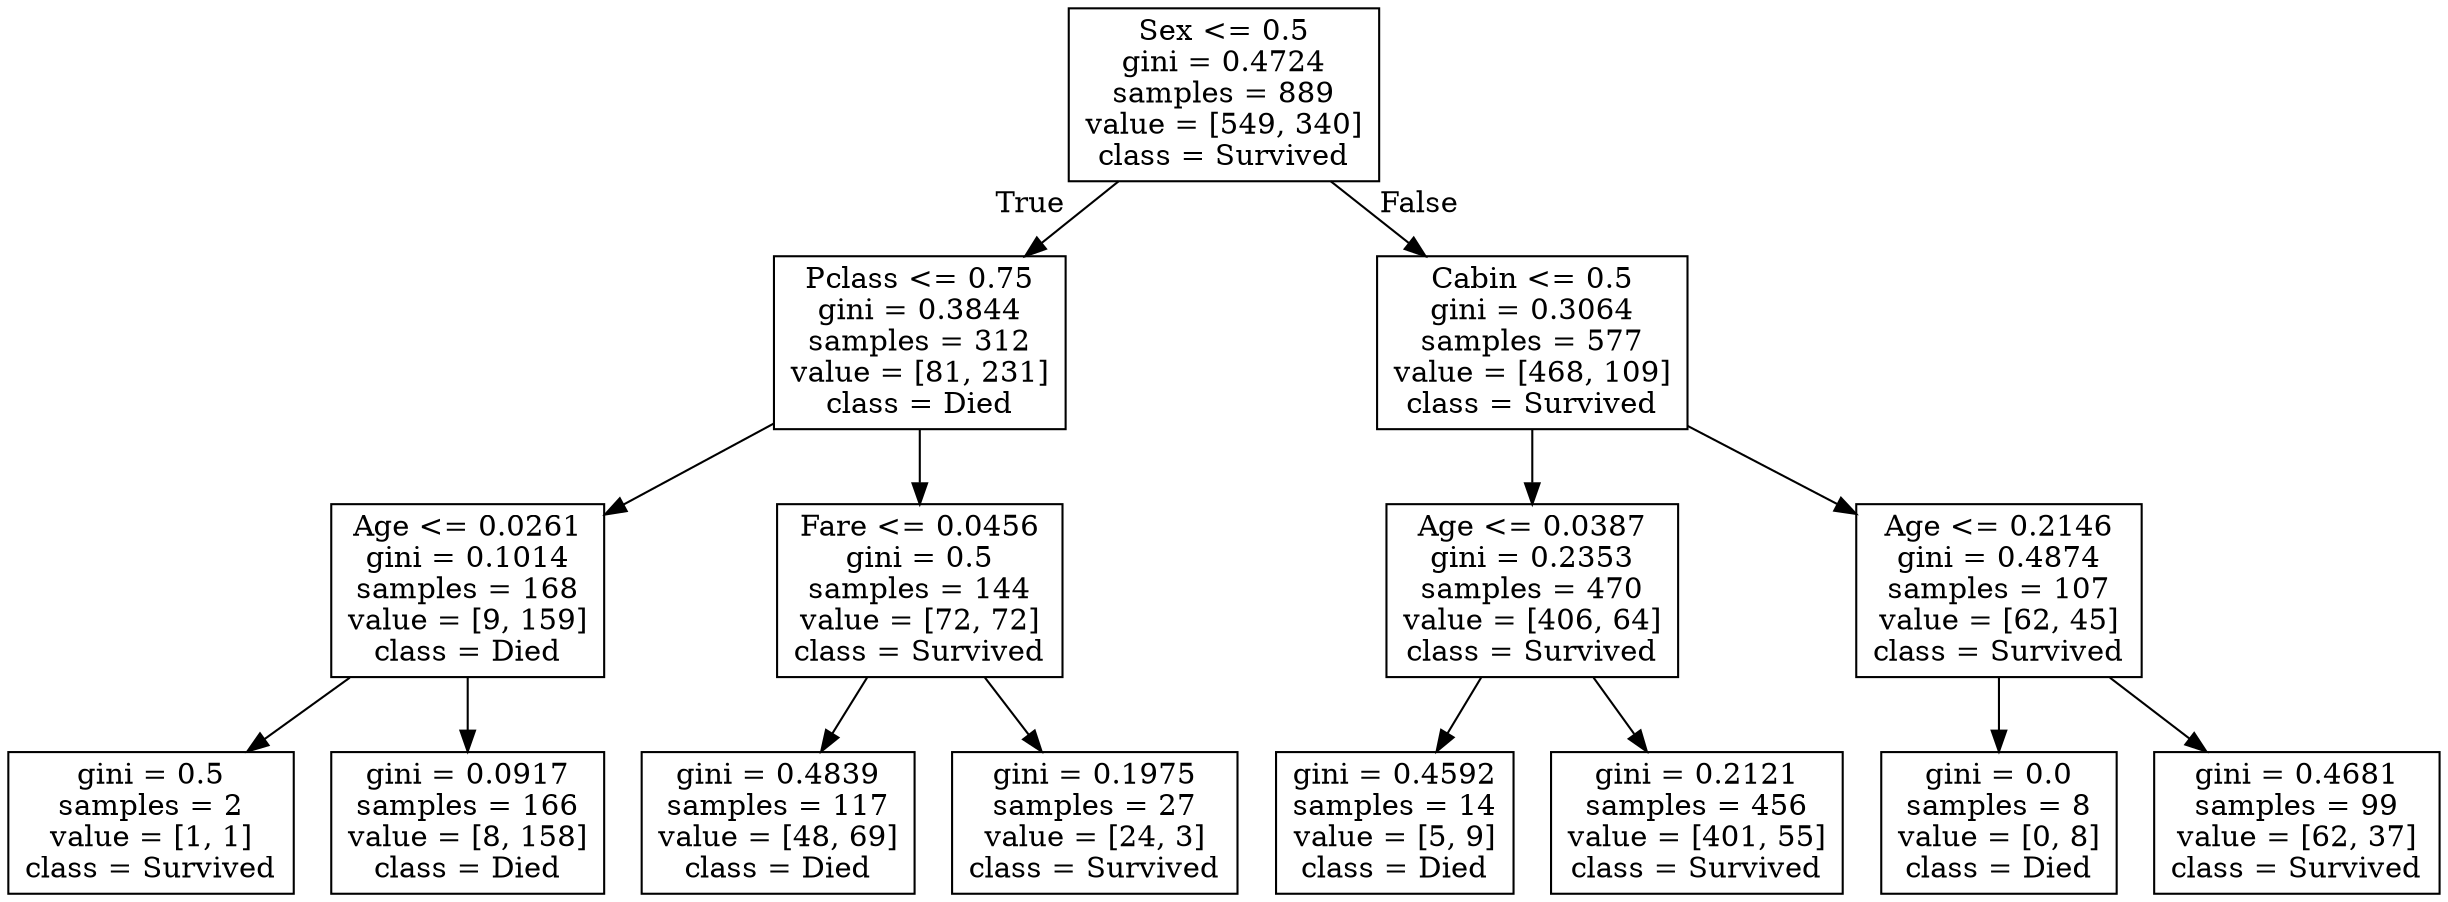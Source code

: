 digraph Tree {
node [shape=box] ;
0 [label="Sex <= 0.5\ngini = 0.4724\nsamples = 889\nvalue = [549, 340]\nclass = Survived"] ;
1 [label="Pclass <= 0.75\ngini = 0.3844\nsamples = 312\nvalue = [81, 231]\nclass = Died"] ;
0 -> 1 [labeldistance=2.5, labelangle=45, headlabel="True"] ;
2 [label="Age <= 0.0261\ngini = 0.1014\nsamples = 168\nvalue = [9, 159]\nclass = Died"] ;
1 -> 2 ;
3 [label="gini = 0.5\nsamples = 2\nvalue = [1, 1]\nclass = Survived"] ;
2 -> 3 ;
4 [label="gini = 0.0917\nsamples = 166\nvalue = [8, 158]\nclass = Died"] ;
2 -> 4 ;
5 [label="Fare <= 0.0456\ngini = 0.5\nsamples = 144\nvalue = [72, 72]\nclass = Survived"] ;
1 -> 5 ;
6 [label="gini = 0.4839\nsamples = 117\nvalue = [48, 69]\nclass = Died"] ;
5 -> 6 ;
7 [label="gini = 0.1975\nsamples = 27\nvalue = [24, 3]\nclass = Survived"] ;
5 -> 7 ;
8 [label="Cabin <= 0.5\ngini = 0.3064\nsamples = 577\nvalue = [468, 109]\nclass = Survived"] ;
0 -> 8 [labeldistance=2.5, labelangle=-45, headlabel="False"] ;
9 [label="Age <= 0.0387\ngini = 0.2353\nsamples = 470\nvalue = [406, 64]\nclass = Survived"] ;
8 -> 9 ;
10 [label="gini = 0.4592\nsamples = 14\nvalue = [5, 9]\nclass = Died"] ;
9 -> 10 ;
11 [label="gini = 0.2121\nsamples = 456\nvalue = [401, 55]\nclass = Survived"] ;
9 -> 11 ;
12 [label="Age <= 0.2146\ngini = 0.4874\nsamples = 107\nvalue = [62, 45]\nclass = Survived"] ;
8 -> 12 ;
13 [label="gini = 0.0\nsamples = 8\nvalue = [0, 8]\nclass = Died"] ;
12 -> 13 ;
14 [label="gini = 0.4681\nsamples = 99\nvalue = [62, 37]\nclass = Survived"] ;
12 -> 14 ;
}